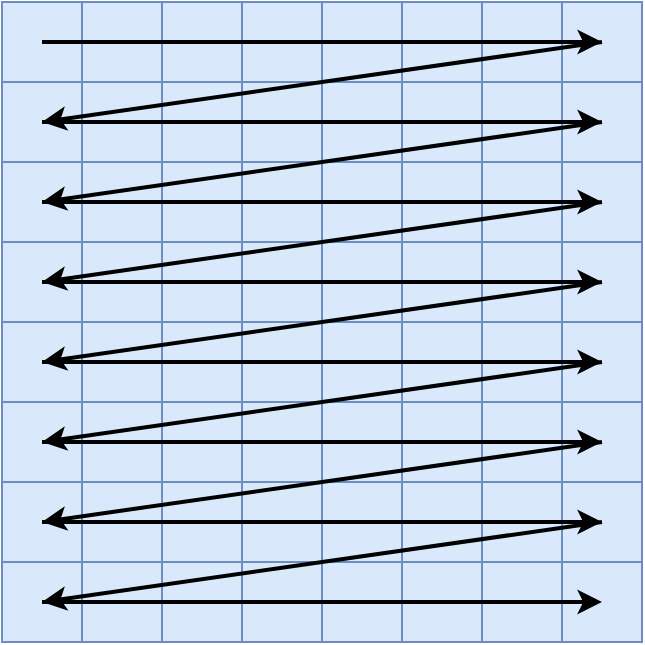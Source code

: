 <mxfile version="14.1.8" type="device"><diagram id="-6Gu48MT5lPl7NTsgs8f" name="Page-1"><mxGraphModel dx="1310" dy="967" grid="1" gridSize="10" guides="1" tooltips="1" connect="1" arrows="1" fold="1" page="1" pageScale="1" pageWidth="827" pageHeight="1169" math="1" shadow="0"><root><mxCell id="0"/><mxCell id="1" parent="0"/><mxCell id="xlBR4QzK-8uUvACteuP9-1" value="" style="whiteSpace=wrap;html=1;aspect=fixed;strokeWidth=1;fillColor=#dae8fc;strokeColor=#6c8ebf;" parent="1" vertex="1"><mxGeometry x="120" y="120" width="40" height="40" as="geometry"/></mxCell><mxCell id="xlBR4QzK-8uUvACteuP9-2" value="" style="whiteSpace=wrap;html=1;aspect=fixed;strokeWidth=1;fillColor=#dae8fc;strokeColor=#6c8ebf;" parent="1" vertex="1"><mxGeometry x="160" y="120" width="40" height="40" as="geometry"/></mxCell><mxCell id="xlBR4QzK-8uUvACteuP9-3" value="" style="whiteSpace=wrap;html=1;aspect=fixed;strokeWidth=1;fillColor=#dae8fc;strokeColor=#6c8ebf;" parent="1" vertex="1"><mxGeometry x="200" y="120" width="40" height="40" as="geometry"/></mxCell><mxCell id="xlBR4QzK-8uUvACteuP9-4" value="" style="whiteSpace=wrap;html=1;aspect=fixed;strokeWidth=1;fillColor=#dae8fc;strokeColor=#6c8ebf;" parent="1" vertex="1"><mxGeometry x="240" y="120" width="40" height="40" as="geometry"/></mxCell><mxCell id="xlBR4QzK-8uUvACteuP9-5" value="" style="whiteSpace=wrap;html=1;aspect=fixed;strokeWidth=1;fillColor=#dae8fc;strokeColor=#6c8ebf;" parent="1" vertex="1"><mxGeometry x="280" y="120" width="40" height="40" as="geometry"/></mxCell><mxCell id="xlBR4QzK-8uUvACteuP9-6" value="" style="whiteSpace=wrap;html=1;aspect=fixed;strokeWidth=1;fillColor=#dae8fc;strokeColor=#6c8ebf;" parent="1" vertex="1"><mxGeometry x="320" y="120" width="40" height="40" as="geometry"/></mxCell><mxCell id="xlBR4QzK-8uUvACteuP9-7" value="" style="whiteSpace=wrap;html=1;aspect=fixed;strokeWidth=1;fillColor=#dae8fc;strokeColor=#6c8ebf;" parent="1" vertex="1"><mxGeometry x="360" y="120" width="40" height="40" as="geometry"/></mxCell><mxCell id="xlBR4QzK-8uUvACteuP9-8" value="" style="whiteSpace=wrap;html=1;aspect=fixed;strokeWidth=1;fillColor=#dae8fc;strokeColor=#6c8ebf;" parent="1" vertex="1"><mxGeometry x="400" y="120" width="40" height="40" as="geometry"/></mxCell><mxCell id="xlBR4QzK-8uUvACteuP9-9" value="" style="whiteSpace=wrap;html=1;aspect=fixed;strokeWidth=1;fillColor=#dae8fc;strokeColor=#6c8ebf;" parent="1" vertex="1"><mxGeometry x="120" y="160" width="40" height="40" as="geometry"/></mxCell><mxCell id="xlBR4QzK-8uUvACteuP9-10" value="" style="whiteSpace=wrap;html=1;aspect=fixed;strokeWidth=1;fillColor=#dae8fc;strokeColor=#6c8ebf;" parent="1" vertex="1"><mxGeometry x="160" y="160" width="40" height="40" as="geometry"/></mxCell><mxCell id="xlBR4QzK-8uUvACteuP9-11" value="" style="whiteSpace=wrap;html=1;aspect=fixed;strokeWidth=1;fillColor=#dae8fc;strokeColor=#6c8ebf;" parent="1" vertex="1"><mxGeometry x="200" y="160" width="40" height="40" as="geometry"/></mxCell><mxCell id="xlBR4QzK-8uUvACteuP9-12" value="" style="whiteSpace=wrap;html=1;aspect=fixed;strokeWidth=1;fillColor=#dae8fc;strokeColor=#6c8ebf;" parent="1" vertex="1"><mxGeometry x="240" y="160" width="40" height="40" as="geometry"/></mxCell><mxCell id="xlBR4QzK-8uUvACteuP9-13" value="" style="whiteSpace=wrap;html=1;aspect=fixed;strokeWidth=1;fillColor=#dae8fc;strokeColor=#6c8ebf;" parent="1" vertex="1"><mxGeometry x="280" y="160" width="40" height="40" as="geometry"/></mxCell><mxCell id="xlBR4QzK-8uUvACteuP9-14" value="" style="whiteSpace=wrap;html=1;aspect=fixed;strokeWidth=1;fillColor=#dae8fc;strokeColor=#6c8ebf;" parent="1" vertex="1"><mxGeometry x="320" y="160" width="40" height="40" as="geometry"/></mxCell><mxCell id="xlBR4QzK-8uUvACteuP9-15" value="" style="whiteSpace=wrap;html=1;aspect=fixed;strokeWidth=1;fillColor=#dae8fc;strokeColor=#6c8ebf;" parent="1" vertex="1"><mxGeometry x="360" y="160" width="40" height="40" as="geometry"/></mxCell><mxCell id="xlBR4QzK-8uUvACteuP9-16" value="" style="whiteSpace=wrap;html=1;aspect=fixed;strokeWidth=1;fillColor=#dae8fc;strokeColor=#6c8ebf;" parent="1" vertex="1"><mxGeometry x="400" y="160" width="40" height="40" as="geometry"/></mxCell><mxCell id="xlBR4QzK-8uUvACteuP9-17" value="" style="whiteSpace=wrap;html=1;aspect=fixed;strokeWidth=1;fillColor=#dae8fc;strokeColor=#6c8ebf;" parent="1" vertex="1"><mxGeometry x="120" y="200" width="40" height="40" as="geometry"/></mxCell><mxCell id="xlBR4QzK-8uUvACteuP9-18" value="" style="whiteSpace=wrap;html=1;aspect=fixed;strokeWidth=1;fillColor=#dae8fc;strokeColor=#6c8ebf;" parent="1" vertex="1"><mxGeometry x="160" y="200" width="40" height="40" as="geometry"/></mxCell><mxCell id="xlBR4QzK-8uUvACteuP9-19" value="" style="whiteSpace=wrap;html=1;aspect=fixed;strokeWidth=1;fillColor=#dae8fc;strokeColor=#6c8ebf;" parent="1" vertex="1"><mxGeometry x="200" y="200" width="40" height="40" as="geometry"/></mxCell><mxCell id="xlBR4QzK-8uUvACteuP9-20" value="" style="whiteSpace=wrap;html=1;aspect=fixed;strokeWidth=1;fillColor=#dae8fc;strokeColor=#6c8ebf;" parent="1" vertex="1"><mxGeometry x="240" y="200" width="40" height="40" as="geometry"/></mxCell><mxCell id="xlBR4QzK-8uUvACteuP9-21" value="" style="whiteSpace=wrap;html=1;aspect=fixed;strokeWidth=1;fillColor=#dae8fc;strokeColor=#6c8ebf;" parent="1" vertex="1"><mxGeometry x="280" y="200" width="40" height="40" as="geometry"/></mxCell><mxCell id="xlBR4QzK-8uUvACteuP9-22" value="" style="whiteSpace=wrap;html=1;aspect=fixed;strokeWidth=1;fillColor=#dae8fc;strokeColor=#6c8ebf;" parent="1" vertex="1"><mxGeometry x="320" y="200" width="40" height="40" as="geometry"/></mxCell><mxCell id="xlBR4QzK-8uUvACteuP9-23" value="" style="whiteSpace=wrap;html=1;aspect=fixed;strokeWidth=1;fillColor=#dae8fc;strokeColor=#6c8ebf;" parent="1" vertex="1"><mxGeometry x="360" y="200" width="40" height="40" as="geometry"/></mxCell><mxCell id="xlBR4QzK-8uUvACteuP9-24" value="" style="whiteSpace=wrap;html=1;aspect=fixed;strokeWidth=1;fillColor=#dae8fc;strokeColor=#6c8ebf;" parent="1" vertex="1"><mxGeometry x="400" y="200" width="40" height="40" as="geometry"/></mxCell><mxCell id="xlBR4QzK-8uUvACteuP9-25" value="" style="whiteSpace=wrap;html=1;aspect=fixed;strokeWidth=1;fillColor=#dae8fc;strokeColor=#6c8ebf;" parent="1" vertex="1"><mxGeometry x="120" y="240" width="40" height="40" as="geometry"/></mxCell><mxCell id="xlBR4QzK-8uUvACteuP9-26" value="" style="whiteSpace=wrap;html=1;aspect=fixed;strokeWidth=1;fillColor=#dae8fc;strokeColor=#6c8ebf;" parent="1" vertex="1"><mxGeometry x="160" y="240" width="40" height="40" as="geometry"/></mxCell><mxCell id="xlBR4QzK-8uUvACteuP9-27" value="" style="whiteSpace=wrap;html=1;aspect=fixed;strokeWidth=1;fillColor=#dae8fc;strokeColor=#6c8ebf;" parent="1" vertex="1"><mxGeometry x="200" y="240" width="40" height="40" as="geometry"/></mxCell><mxCell id="xlBR4QzK-8uUvACteuP9-28" value="" style="whiteSpace=wrap;html=1;aspect=fixed;strokeWidth=1;fillColor=#dae8fc;strokeColor=#6c8ebf;" parent="1" vertex="1"><mxGeometry x="240" y="240" width="40" height="40" as="geometry"/></mxCell><mxCell id="xlBR4QzK-8uUvACteuP9-29" value="" style="whiteSpace=wrap;html=1;aspect=fixed;strokeWidth=1;fillColor=#dae8fc;strokeColor=#6c8ebf;" parent="1" vertex="1"><mxGeometry x="280" y="240" width="40" height="40" as="geometry"/></mxCell><mxCell id="xlBR4QzK-8uUvACteuP9-30" value="" style="whiteSpace=wrap;html=1;aspect=fixed;strokeWidth=1;fillColor=#dae8fc;strokeColor=#6c8ebf;" parent="1" vertex="1"><mxGeometry x="320" y="240" width="40" height="40" as="geometry"/></mxCell><mxCell id="xlBR4QzK-8uUvACteuP9-31" value="" style="whiteSpace=wrap;html=1;aspect=fixed;strokeWidth=1;fillColor=#dae8fc;strokeColor=#6c8ebf;" parent="1" vertex="1"><mxGeometry x="360" y="240" width="40" height="40" as="geometry"/></mxCell><mxCell id="xlBR4QzK-8uUvACteuP9-32" value="" style="whiteSpace=wrap;html=1;aspect=fixed;strokeWidth=1;fillColor=#dae8fc;strokeColor=#6c8ebf;" parent="1" vertex="1"><mxGeometry x="400" y="240" width="40" height="40" as="geometry"/></mxCell><mxCell id="xlBR4QzK-8uUvACteuP9-33" value="" style="whiteSpace=wrap;html=1;aspect=fixed;strokeWidth=1;fillColor=#dae8fc;strokeColor=#6c8ebf;" parent="1" vertex="1"><mxGeometry x="120" y="280" width="40" height="40" as="geometry"/></mxCell><mxCell id="xlBR4QzK-8uUvACteuP9-34" value="" style="whiteSpace=wrap;html=1;aspect=fixed;strokeWidth=1;fillColor=#dae8fc;strokeColor=#6c8ebf;" parent="1" vertex="1"><mxGeometry x="160" y="280" width="40" height="40" as="geometry"/></mxCell><mxCell id="xlBR4QzK-8uUvACteuP9-35" value="" style="whiteSpace=wrap;html=1;aspect=fixed;strokeWidth=1;fillColor=#dae8fc;strokeColor=#6c8ebf;" parent="1" vertex="1"><mxGeometry x="200" y="280" width="40" height="40" as="geometry"/></mxCell><mxCell id="xlBR4QzK-8uUvACteuP9-36" value="" style="whiteSpace=wrap;html=1;aspect=fixed;strokeWidth=1;fillColor=#dae8fc;strokeColor=#6c8ebf;" parent="1" vertex="1"><mxGeometry x="240" y="280" width="40" height="40" as="geometry"/></mxCell><mxCell id="xlBR4QzK-8uUvACteuP9-37" value="" style="whiteSpace=wrap;html=1;aspect=fixed;strokeWidth=1;fillColor=#dae8fc;strokeColor=#6c8ebf;" parent="1" vertex="1"><mxGeometry x="280" y="280" width="40" height="40" as="geometry"/></mxCell><mxCell id="xlBR4QzK-8uUvACteuP9-38" value="" style="whiteSpace=wrap;html=1;aspect=fixed;strokeWidth=1;fillColor=#dae8fc;strokeColor=#6c8ebf;" parent="1" vertex="1"><mxGeometry x="320" y="280" width="40" height="40" as="geometry"/></mxCell><mxCell id="xlBR4QzK-8uUvACteuP9-39" value="" style="whiteSpace=wrap;html=1;aspect=fixed;strokeWidth=1;fillColor=#dae8fc;strokeColor=#6c8ebf;" parent="1" vertex="1"><mxGeometry x="360" y="280" width="40" height="40" as="geometry"/></mxCell><mxCell id="xlBR4QzK-8uUvACteuP9-40" value="" style="whiteSpace=wrap;html=1;aspect=fixed;strokeWidth=1;fillColor=#dae8fc;strokeColor=#6c8ebf;" parent="1" vertex="1"><mxGeometry x="400" y="280" width="40" height="40" as="geometry"/></mxCell><mxCell id="xlBR4QzK-8uUvACteuP9-41" value="" style="whiteSpace=wrap;html=1;aspect=fixed;strokeWidth=1;fillColor=#dae8fc;strokeColor=#6c8ebf;" parent="1" vertex="1"><mxGeometry x="120" y="320" width="40" height="40" as="geometry"/></mxCell><mxCell id="xlBR4QzK-8uUvACteuP9-42" value="" style="whiteSpace=wrap;html=1;aspect=fixed;strokeWidth=1;fillColor=#dae8fc;strokeColor=#6c8ebf;" parent="1" vertex="1"><mxGeometry x="160" y="320" width="40" height="40" as="geometry"/></mxCell><mxCell id="xlBR4QzK-8uUvACteuP9-43" value="" style="whiteSpace=wrap;html=1;aspect=fixed;strokeWidth=1;fillColor=#dae8fc;strokeColor=#6c8ebf;" parent="1" vertex="1"><mxGeometry x="200" y="320" width="40" height="40" as="geometry"/></mxCell><mxCell id="xlBR4QzK-8uUvACteuP9-44" value="" style="whiteSpace=wrap;html=1;aspect=fixed;strokeWidth=1;fillColor=#dae8fc;strokeColor=#6c8ebf;" parent="1" vertex="1"><mxGeometry x="240" y="320" width="40" height="40" as="geometry"/></mxCell><mxCell id="xlBR4QzK-8uUvACteuP9-45" value="" style="whiteSpace=wrap;html=1;aspect=fixed;strokeWidth=1;fillColor=#dae8fc;strokeColor=#6c8ebf;" parent="1" vertex="1"><mxGeometry x="280" y="320" width="40" height="40" as="geometry"/></mxCell><mxCell id="xlBR4QzK-8uUvACteuP9-46" value="" style="whiteSpace=wrap;html=1;aspect=fixed;strokeWidth=1;fillColor=#dae8fc;strokeColor=#6c8ebf;" parent="1" vertex="1"><mxGeometry x="320" y="320" width="40" height="40" as="geometry"/></mxCell><mxCell id="xlBR4QzK-8uUvACteuP9-47" value="" style="whiteSpace=wrap;html=1;aspect=fixed;strokeWidth=1;fillColor=#dae8fc;strokeColor=#6c8ebf;" parent="1" vertex="1"><mxGeometry x="360" y="320" width="40" height="40" as="geometry"/></mxCell><mxCell id="xlBR4QzK-8uUvACteuP9-48" value="" style="whiteSpace=wrap;html=1;aspect=fixed;strokeWidth=1;fillColor=#dae8fc;strokeColor=#6c8ebf;" parent="1" vertex="1"><mxGeometry x="400" y="320" width="40" height="40" as="geometry"/></mxCell><mxCell id="xlBR4QzK-8uUvACteuP9-49" value="" style="whiteSpace=wrap;html=1;aspect=fixed;strokeWidth=1;fillColor=#dae8fc;strokeColor=#6c8ebf;" parent="1" vertex="1"><mxGeometry x="120" y="360" width="40" height="40" as="geometry"/></mxCell><mxCell id="xlBR4QzK-8uUvACteuP9-50" value="" style="whiteSpace=wrap;html=1;aspect=fixed;strokeWidth=1;fillColor=#dae8fc;strokeColor=#6c8ebf;" parent="1" vertex="1"><mxGeometry x="160" y="360" width="40" height="40" as="geometry"/></mxCell><mxCell id="xlBR4QzK-8uUvACteuP9-51" value="" style="whiteSpace=wrap;html=1;aspect=fixed;strokeWidth=1;fillColor=#dae8fc;strokeColor=#6c8ebf;" parent="1" vertex="1"><mxGeometry x="200" y="360" width="40" height="40" as="geometry"/></mxCell><mxCell id="xlBR4QzK-8uUvACteuP9-52" value="" style="whiteSpace=wrap;html=1;aspect=fixed;strokeWidth=1;fillColor=#dae8fc;strokeColor=#6c8ebf;" parent="1" vertex="1"><mxGeometry x="240" y="360" width="40" height="40" as="geometry"/></mxCell><mxCell id="xlBR4QzK-8uUvACteuP9-53" value="" style="whiteSpace=wrap;html=1;aspect=fixed;strokeWidth=1;fillColor=#dae8fc;strokeColor=#6c8ebf;" parent="1" vertex="1"><mxGeometry x="280" y="360" width="40" height="40" as="geometry"/></mxCell><mxCell id="xlBR4QzK-8uUvACteuP9-54" value="" style="whiteSpace=wrap;html=1;aspect=fixed;strokeWidth=1;fillColor=#dae8fc;strokeColor=#6c8ebf;" parent="1" vertex="1"><mxGeometry x="320" y="360" width="40" height="40" as="geometry"/></mxCell><mxCell id="xlBR4QzK-8uUvACteuP9-55" value="" style="whiteSpace=wrap;html=1;aspect=fixed;strokeWidth=1;fillColor=#dae8fc;strokeColor=#6c8ebf;" parent="1" vertex="1"><mxGeometry x="360" y="360" width="40" height="40" as="geometry"/></mxCell><mxCell id="xlBR4QzK-8uUvACteuP9-56" value="" style="whiteSpace=wrap;html=1;aspect=fixed;strokeWidth=1;fillColor=#dae8fc;strokeColor=#6c8ebf;" parent="1" vertex="1"><mxGeometry x="400" y="360" width="40" height="40" as="geometry"/></mxCell><mxCell id="xlBR4QzK-8uUvACteuP9-57" value="" style="whiteSpace=wrap;html=1;aspect=fixed;strokeWidth=1;fillColor=#dae8fc;strokeColor=#6c8ebf;" parent="1" vertex="1"><mxGeometry x="120" y="400" width="40" height="40" as="geometry"/></mxCell><mxCell id="xlBR4QzK-8uUvACteuP9-58" value="" style="whiteSpace=wrap;html=1;aspect=fixed;strokeWidth=1;fillColor=#dae8fc;strokeColor=#6c8ebf;" parent="1" vertex="1"><mxGeometry x="160" y="400" width="40" height="40" as="geometry"/></mxCell><mxCell id="xlBR4QzK-8uUvACteuP9-59" value="" style="whiteSpace=wrap;html=1;aspect=fixed;strokeWidth=1;fillColor=#dae8fc;strokeColor=#6c8ebf;" parent="1" vertex="1"><mxGeometry x="200" y="400" width="40" height="40" as="geometry"/></mxCell><mxCell id="xlBR4QzK-8uUvACteuP9-60" value="" style="whiteSpace=wrap;html=1;aspect=fixed;strokeWidth=1;fillColor=#dae8fc;strokeColor=#6c8ebf;" parent="1" vertex="1"><mxGeometry x="240" y="400" width="40" height="40" as="geometry"/></mxCell><mxCell id="xlBR4QzK-8uUvACteuP9-61" value="" style="whiteSpace=wrap;html=1;aspect=fixed;strokeWidth=1;fillColor=#dae8fc;strokeColor=#6c8ebf;" parent="1" vertex="1"><mxGeometry x="280" y="400" width="40" height="40" as="geometry"/></mxCell><mxCell id="xlBR4QzK-8uUvACteuP9-62" value="" style="whiteSpace=wrap;html=1;aspect=fixed;strokeWidth=1;fillColor=#dae8fc;strokeColor=#6c8ebf;" parent="1" vertex="1"><mxGeometry x="320" y="400" width="40" height="40" as="geometry"/></mxCell><mxCell id="xlBR4QzK-8uUvACteuP9-63" value="" style="whiteSpace=wrap;html=1;aspect=fixed;strokeWidth=1;fillColor=#dae8fc;strokeColor=#6c8ebf;" parent="1" vertex="1"><mxGeometry x="360" y="400" width="40" height="40" as="geometry"/></mxCell><mxCell id="xlBR4QzK-8uUvACteuP9-64" value="" style="whiteSpace=wrap;html=1;aspect=fixed;strokeWidth=1;fillColor=#dae8fc;strokeColor=#6c8ebf;" parent="1" vertex="1"><mxGeometry x="400" y="400" width="40" height="40" as="geometry"/></mxCell><mxCell id="xlBR4QzK-8uUvACteuP9-67" value="" style="endArrow=classic;html=1;strokeWidth=2;" parent="1" edge="1"><mxGeometry x="134" y="140" width="50" height="50" as="geometry"><mxPoint x="140" y="140" as="sourcePoint"/><mxPoint x="420" y="140" as="targetPoint"/></mxGeometry></mxCell><mxCell id="xlBR4QzK-8uUvACteuP9-84" value="" style="endArrow=classic;html=1;strokeWidth=2;" parent="1" edge="1"><mxGeometry x="140" y="140" width="50" height="50" as="geometry"><mxPoint x="420" y="140" as="sourcePoint"/><mxPoint x="140" y="180" as="targetPoint"/></mxGeometry></mxCell><mxCell id="06EC7Snm4SwzjecvbQjx-1" value="" style="endArrow=classic;html=1;strokeWidth=2;" edge="1" parent="1"><mxGeometry x="134" y="180" width="50" height="50" as="geometry"><mxPoint x="140" y="180" as="sourcePoint"/><mxPoint x="420" y="180" as="targetPoint"/></mxGeometry></mxCell><mxCell id="06EC7Snm4SwzjecvbQjx-2" value="" style="endArrow=classic;html=1;strokeWidth=2;" edge="1" parent="1"><mxGeometry x="140" y="180" width="50" height="50" as="geometry"><mxPoint x="420" y="180" as="sourcePoint"/><mxPoint x="140" y="220" as="targetPoint"/></mxGeometry></mxCell><mxCell id="06EC7Snm4SwzjecvbQjx-3" value="" style="endArrow=classic;html=1;strokeWidth=2;" edge="1" parent="1"><mxGeometry x="134" y="220" width="50" height="50" as="geometry"><mxPoint x="140" y="220" as="sourcePoint"/><mxPoint x="420" y="220" as="targetPoint"/></mxGeometry></mxCell><mxCell id="06EC7Snm4SwzjecvbQjx-4" value="" style="endArrow=classic;html=1;strokeWidth=2;" edge="1" parent="1"><mxGeometry x="140" y="220" width="50" height="50" as="geometry"><mxPoint x="420" y="220" as="sourcePoint"/><mxPoint x="140" y="260" as="targetPoint"/></mxGeometry></mxCell><mxCell id="06EC7Snm4SwzjecvbQjx-5" value="" style="endArrow=classic;html=1;strokeWidth=2;" edge="1" parent="1"><mxGeometry x="134" y="260" width="50" height="50" as="geometry"><mxPoint x="140" y="260" as="sourcePoint"/><mxPoint x="420" y="260" as="targetPoint"/></mxGeometry></mxCell><mxCell id="06EC7Snm4SwzjecvbQjx-6" value="" style="endArrow=classic;html=1;strokeWidth=2;" edge="1" parent="1"><mxGeometry x="140" y="260" width="50" height="50" as="geometry"><mxPoint x="420" y="260" as="sourcePoint"/><mxPoint x="140" y="300" as="targetPoint"/></mxGeometry></mxCell><mxCell id="06EC7Snm4SwzjecvbQjx-7" value="" style="endArrow=classic;html=1;strokeWidth=2;" edge="1" parent="1"><mxGeometry x="134" y="300" width="50" height="50" as="geometry"><mxPoint x="140" y="300" as="sourcePoint"/><mxPoint x="420" y="300" as="targetPoint"/></mxGeometry></mxCell><mxCell id="06EC7Snm4SwzjecvbQjx-8" value="" style="endArrow=classic;html=1;strokeWidth=2;" edge="1" parent="1"><mxGeometry x="140" y="300" width="50" height="50" as="geometry"><mxPoint x="420" y="300" as="sourcePoint"/><mxPoint x="140" y="340" as="targetPoint"/></mxGeometry></mxCell><mxCell id="06EC7Snm4SwzjecvbQjx-9" value="" style="endArrow=classic;html=1;strokeWidth=2;" edge="1" parent="1"><mxGeometry x="134" y="340" width="50" height="50" as="geometry"><mxPoint x="140" y="340" as="sourcePoint"/><mxPoint x="420" y="340" as="targetPoint"/></mxGeometry></mxCell><mxCell id="06EC7Snm4SwzjecvbQjx-10" value="" style="endArrow=classic;html=1;strokeWidth=2;" edge="1" parent="1"><mxGeometry x="140" y="340" width="50" height="50" as="geometry"><mxPoint x="420" y="340" as="sourcePoint"/><mxPoint x="140" y="380" as="targetPoint"/></mxGeometry></mxCell><mxCell id="06EC7Snm4SwzjecvbQjx-11" value="" style="endArrow=classic;html=1;strokeWidth=2;" edge="1" parent="1"><mxGeometry x="134" y="380" width="50" height="50" as="geometry"><mxPoint x="140" y="380" as="sourcePoint"/><mxPoint x="420" y="380" as="targetPoint"/></mxGeometry></mxCell><mxCell id="06EC7Snm4SwzjecvbQjx-12" value="" style="endArrow=classic;html=1;strokeWidth=2;" edge="1" parent="1"><mxGeometry x="140" y="380" width="50" height="50" as="geometry"><mxPoint x="420" y="380" as="sourcePoint"/><mxPoint x="140" y="420" as="targetPoint"/></mxGeometry></mxCell><mxCell id="06EC7Snm4SwzjecvbQjx-13" value="" style="endArrow=classic;html=1;strokeWidth=2;" edge="1" parent="1"><mxGeometry x="134" y="420" width="50" height="50" as="geometry"><mxPoint x="140" y="420" as="sourcePoint"/><mxPoint x="420" y="420" as="targetPoint"/></mxGeometry></mxCell></root></mxGraphModel></diagram></mxfile>